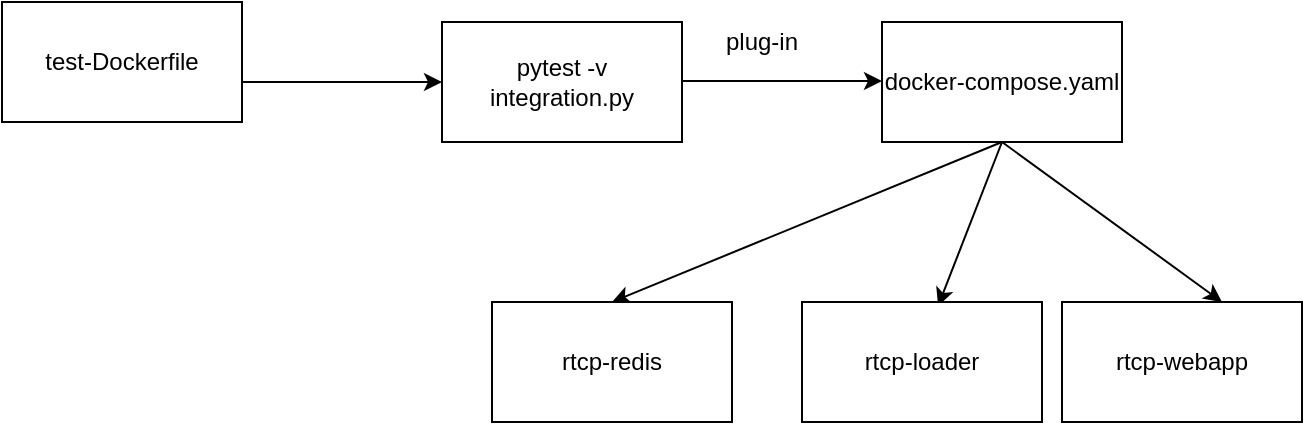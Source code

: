 <mxfile version="13.6.4" type="github">
  <diagram id="i7MZrEzCP-PPzrsod5nO" name="Page-1">
    <mxGraphModel dx="1422" dy="762" grid="1" gridSize="10" guides="1" tooltips="1" connect="1" arrows="1" fold="1" page="1" pageScale="1" pageWidth="850" pageHeight="1100" math="0" shadow="0">
      <root>
        <mxCell id="0" />
        <mxCell id="1" parent="0" />
        <mxCell id="6oCxkiA8Eo78uQkREE28-1" value="test-Dockerfile" style="rounded=0;whiteSpace=wrap;html=1;" vertex="1" parent="1">
          <mxGeometry x="180" y="80" width="120" height="60" as="geometry" />
        </mxCell>
        <mxCell id="6oCxkiA8Eo78uQkREE28-2" value="" style="endArrow=classic;html=1;" edge="1" parent="1">
          <mxGeometry width="50" height="50" relative="1" as="geometry">
            <mxPoint x="300" y="120" as="sourcePoint" />
            <mxPoint x="400" y="120" as="targetPoint" />
            <Array as="points" />
          </mxGeometry>
        </mxCell>
        <mxCell id="6oCxkiA8Eo78uQkREE28-3" value="pytest -v integration.py" style="rounded=0;whiteSpace=wrap;html=1;" vertex="1" parent="1">
          <mxGeometry x="400" y="90" width="120" height="60" as="geometry" />
        </mxCell>
        <mxCell id="6oCxkiA8Eo78uQkREE28-6" value="" style="endArrow=classic;html=1;" edge="1" parent="1">
          <mxGeometry width="50" height="50" relative="1" as="geometry">
            <mxPoint x="520" y="119.5" as="sourcePoint" />
            <mxPoint x="620" y="119.5" as="targetPoint" />
            <Array as="points" />
          </mxGeometry>
        </mxCell>
        <mxCell id="6oCxkiA8Eo78uQkREE28-7" value="docker-compose.yaml" style="rounded=0;whiteSpace=wrap;html=1;" vertex="1" parent="1">
          <mxGeometry x="620" y="90" width="120" height="60" as="geometry" />
        </mxCell>
        <mxCell id="6oCxkiA8Eo78uQkREE28-8" value="plug-in" style="text;html=1;strokeColor=none;fillColor=none;align=center;verticalAlign=middle;whiteSpace=wrap;rounded=0;" vertex="1" parent="1">
          <mxGeometry x="540" y="90" width="40" height="20" as="geometry" />
        </mxCell>
        <mxCell id="6oCxkiA8Eo78uQkREE28-9" value="" style="endArrow=classic;html=1;exitX=0.5;exitY=1;exitDx=0;exitDy=0;entryX=0.567;entryY=0.033;entryDx=0;entryDy=0;entryPerimeter=0;" edge="1" parent="1" source="6oCxkiA8Eo78uQkREE28-7" target="6oCxkiA8Eo78uQkREE28-10">
          <mxGeometry width="50" height="50" relative="1" as="geometry">
            <mxPoint x="670" y="200" as="sourcePoint" />
            <mxPoint x="680" y="230" as="targetPoint" />
            <Array as="points" />
          </mxGeometry>
        </mxCell>
        <mxCell id="6oCxkiA8Eo78uQkREE28-10" value="rtcp-loader" style="rounded=0;whiteSpace=wrap;html=1;" vertex="1" parent="1">
          <mxGeometry x="580" y="230" width="120" height="60" as="geometry" />
        </mxCell>
        <mxCell id="6oCxkiA8Eo78uQkREE28-11" value="" style="endArrow=classic;html=1;exitX=0.5;exitY=1;exitDx=0;exitDy=0;entryX=0.5;entryY=0;entryDx=0;entryDy=0;" edge="1" parent="1" source="6oCxkiA8Eo78uQkREE28-7" target="6oCxkiA8Eo78uQkREE28-12">
          <mxGeometry width="50" height="50" relative="1" as="geometry">
            <mxPoint x="690" y="160" as="sourcePoint" />
            <mxPoint x="490" y="230" as="targetPoint" />
            <Array as="points" />
          </mxGeometry>
        </mxCell>
        <mxCell id="6oCxkiA8Eo78uQkREE28-12" value="rtcp-redis" style="rounded=0;whiteSpace=wrap;html=1;" vertex="1" parent="1">
          <mxGeometry x="425" y="230" width="120" height="60" as="geometry" />
        </mxCell>
        <mxCell id="6oCxkiA8Eo78uQkREE28-13" value="" style="endArrow=classic;html=1;exitX=0.5;exitY=1;exitDx=0;exitDy=0;" edge="1" parent="1" source="6oCxkiA8Eo78uQkREE28-7">
          <mxGeometry width="50" height="50" relative="1" as="geometry">
            <mxPoint x="690" y="160" as="sourcePoint" />
            <mxPoint x="790" y="230" as="targetPoint" />
            <Array as="points" />
          </mxGeometry>
        </mxCell>
        <mxCell id="6oCxkiA8Eo78uQkREE28-14" value="rtcp-webapp" style="rounded=0;whiteSpace=wrap;html=1;" vertex="1" parent="1">
          <mxGeometry x="710" y="230" width="120" height="60" as="geometry" />
        </mxCell>
      </root>
    </mxGraphModel>
  </diagram>
</mxfile>
